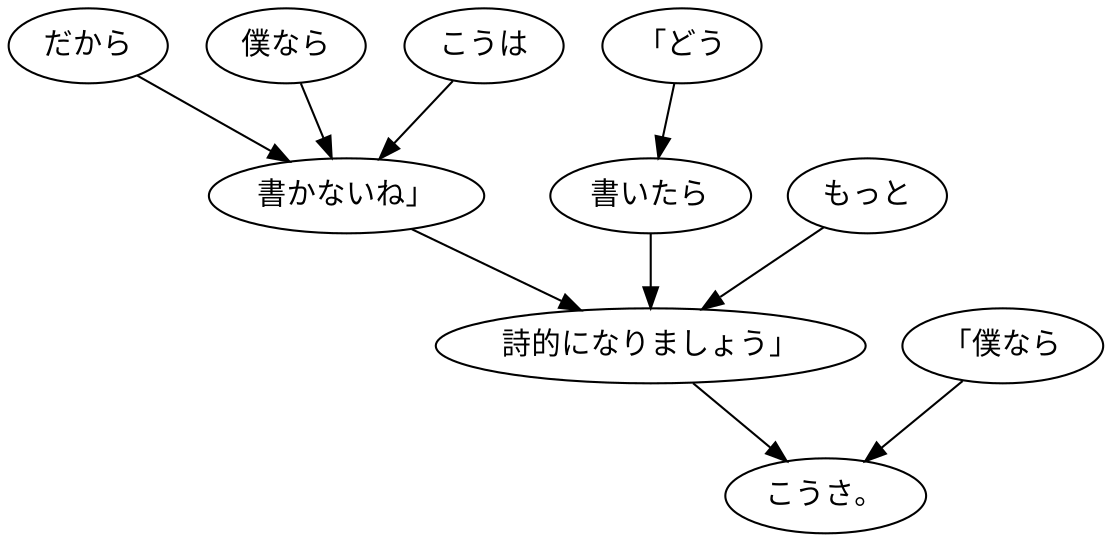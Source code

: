 digraph graph3825 {
	node0 [label="だから"];
	node1 [label="僕なら"];
	node2 [label="こうは"];
	node3 [label="書かないね」"];
	node4 [label="「どう"];
	node5 [label="書いたら"];
	node6 [label="もっと"];
	node7 [label="詩的になりましょう」"];
	node8 [label="「僕なら"];
	node9 [label="こうさ。"];
	node0 -> node3;
	node1 -> node3;
	node2 -> node3;
	node3 -> node7;
	node4 -> node5;
	node5 -> node7;
	node6 -> node7;
	node7 -> node9;
	node8 -> node9;
}
